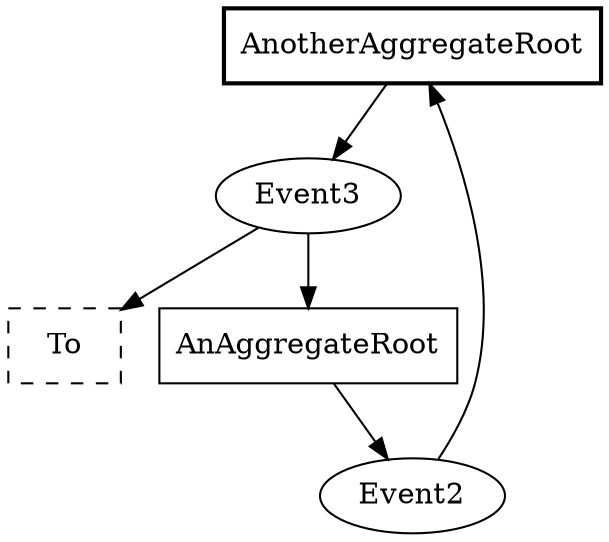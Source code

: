 digraph {
splines=spline;
"AnotherAggregateRoot" -> "Event3" [style=solid];
"Event3" -> "To" [style=solid];
"AnAggregateRoot" -> "Event2" [style=solid];
"Event3" -> "AnAggregateRoot" [style=solid];
"Event2" -> "AnotherAggregateRoot" [style=solid];
"AnAggregateRoot"[shape=box];
"Event2"[shape=ellipse];
"Event3"[shape=ellipse];
"To"[shape=box,style=dashed];
"AnotherAggregateRoot"[shape=box,style=bold];
}
